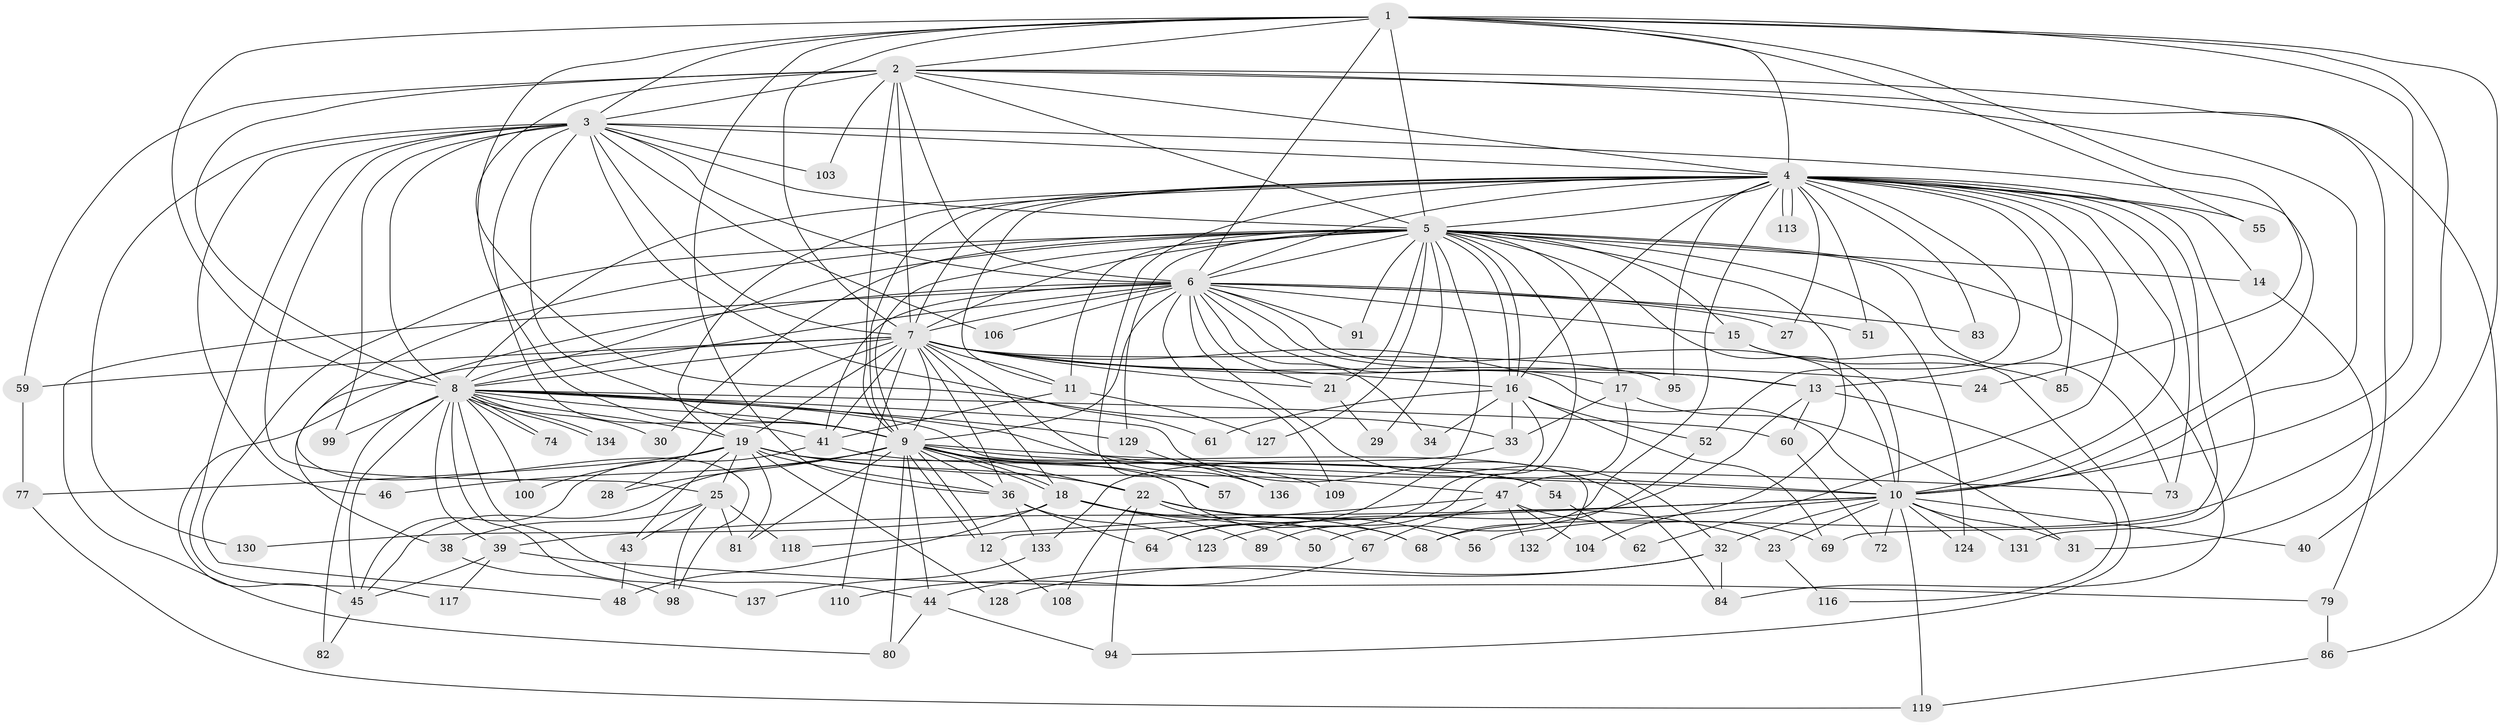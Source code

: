 // Generated by graph-tools (version 1.1) at 2025/51/02/27/25 19:51:44]
// undirected, 100 vertices, 255 edges
graph export_dot {
graph [start="1"]
  node [color=gray90,style=filled];
  1 [super="+78"];
  2 [super="+63"];
  3 [super="+97"];
  4 [super="+111"];
  5 [super="+37"];
  6 [super="+66"];
  7 [super="+70"];
  8 [super="+65"];
  9 [super="+105"];
  10 [super="+102"];
  11 [super="+58"];
  12;
  13 [super="+53"];
  14;
  15;
  16 [super="+20"];
  17;
  18 [super="+49"];
  19 [super="+35"];
  21 [super="+135"];
  22 [super="+126"];
  23;
  24;
  25 [super="+26"];
  27;
  28;
  29;
  30;
  31 [super="+96"];
  32 [super="+107"];
  33 [super="+87"];
  34;
  36 [super="+42"];
  38;
  39 [super="+88"];
  40;
  41 [super="+115"];
  43 [super="+120"];
  44 [super="+90"];
  45 [super="+101"];
  46;
  47 [super="+92"];
  48;
  50;
  51;
  52 [super="+71"];
  54;
  55;
  56;
  57;
  59;
  60;
  61;
  62;
  64 [super="+75"];
  67;
  68 [super="+112"];
  69;
  72;
  73 [super="+76"];
  74;
  77;
  79;
  80;
  81 [super="+114"];
  82;
  83;
  84 [super="+93"];
  85;
  86 [super="+121"];
  89;
  91;
  94;
  95;
  98 [super="+122"];
  99 [super="+125"];
  100;
  103;
  104;
  106;
  108;
  109;
  110;
  113;
  116;
  117;
  118;
  119;
  123;
  124;
  127;
  128;
  129;
  130;
  131;
  132;
  133;
  134;
  136;
  137;
  1 -- 2;
  1 -- 3;
  1 -- 4;
  1 -- 5;
  1 -- 6;
  1 -- 7;
  1 -- 8;
  1 -- 9;
  1 -- 10;
  1 -- 24;
  1 -- 40;
  1 -- 55;
  1 -- 68;
  1 -- 36;
  2 -- 3;
  2 -- 4;
  2 -- 5;
  2 -- 6;
  2 -- 7;
  2 -- 8;
  2 -- 9 [weight=2];
  2 -- 10;
  2 -- 33;
  2 -- 59;
  2 -- 79;
  2 -- 86;
  2 -- 103;
  3 -- 4;
  3 -- 5;
  3 -- 6;
  3 -- 7;
  3 -- 8;
  3 -- 9;
  3 -- 10;
  3 -- 25;
  3 -- 46;
  3 -- 61;
  3 -- 99 [weight=2];
  3 -- 103;
  3 -- 106;
  3 -- 117;
  3 -- 130;
  3 -- 41;
  4 -- 5;
  4 -- 6;
  4 -- 7;
  4 -- 8;
  4 -- 9;
  4 -- 10;
  4 -- 11;
  4 -- 13;
  4 -- 14;
  4 -- 19;
  4 -- 27;
  4 -- 50;
  4 -- 51;
  4 -- 52;
  4 -- 55;
  4 -- 57;
  4 -- 62;
  4 -- 69;
  4 -- 73;
  4 -- 83;
  4 -- 85;
  4 -- 95;
  4 -- 113;
  4 -- 113;
  4 -- 131;
  4 -- 16;
  5 -- 6 [weight=2];
  5 -- 7 [weight=2];
  5 -- 8;
  5 -- 9;
  5 -- 10;
  5 -- 11;
  5 -- 14;
  5 -- 15;
  5 -- 16;
  5 -- 16;
  5 -- 17;
  5 -- 21;
  5 -- 29;
  5 -- 30;
  5 -- 48;
  5 -- 64;
  5 -- 73;
  5 -- 89;
  5 -- 91;
  5 -- 104;
  5 -- 124;
  5 -- 127;
  5 -- 129;
  5 -- 98;
  5 -- 84;
  6 -- 7 [weight=2];
  6 -- 8;
  6 -- 9;
  6 -- 10;
  6 -- 15;
  6 -- 17;
  6 -- 21;
  6 -- 27;
  6 -- 32;
  6 -- 34;
  6 -- 38;
  6 -- 51;
  6 -- 83;
  6 -- 91;
  6 -- 106;
  6 -- 109;
  6 -- 13;
  6 -- 80;
  6 -- 41;
  7 -- 8;
  7 -- 9;
  7 -- 10;
  7 -- 13;
  7 -- 24;
  7 -- 28;
  7 -- 41;
  7 -- 45;
  7 -- 59;
  7 -- 95;
  7 -- 110;
  7 -- 136;
  7 -- 18;
  7 -- 11;
  7 -- 16;
  7 -- 19;
  7 -- 36;
  7 -- 21;
  8 -- 9;
  8 -- 10;
  8 -- 19;
  8 -- 30;
  8 -- 39;
  8 -- 44;
  8 -- 45 [weight=2];
  8 -- 60;
  8 -- 74;
  8 -- 74;
  8 -- 82;
  8 -- 99;
  8 -- 100;
  8 -- 129;
  8 -- 132;
  8 -- 134;
  8 -- 134;
  8 -- 137;
  8 -- 84;
  9 -- 10;
  9 -- 12;
  9 -- 12;
  9 -- 18;
  9 -- 18;
  9 -- 22;
  9 -- 28;
  9 -- 36;
  9 -- 44;
  9 -- 46;
  9 -- 54;
  9 -- 57;
  9 -- 80;
  9 -- 81;
  9 -- 109;
  9 -- 73;
  9 -- 45;
  10 -- 23;
  10 -- 31;
  10 -- 32;
  10 -- 39;
  10 -- 40;
  10 -- 56;
  10 -- 72;
  10 -- 119;
  10 -- 124;
  10 -- 131;
  10 -- 12;
  11 -- 41;
  11 -- 127;
  12 -- 108;
  13 -- 60;
  13 -- 116;
  13 -- 123;
  14 -- 31;
  15 -- 85;
  15 -- 94;
  16 -- 52;
  16 -- 69;
  16 -- 64;
  16 -- 34;
  16 -- 61;
  16 -- 33;
  17 -- 31;
  17 -- 33;
  17 -- 47;
  18 -- 48;
  18 -- 50;
  18 -- 89;
  18 -- 130;
  18 -- 68;
  19 -- 22;
  19 -- 25 [weight=2];
  19 -- 36;
  19 -- 43;
  19 -- 47;
  19 -- 100;
  19 -- 128;
  19 -- 81;
  19 -- 68;
  19 -- 77;
  21 -- 29;
  22 -- 23;
  22 -- 56;
  22 -- 67;
  22 -- 108;
  22 -- 94;
  23 -- 116;
  25 -- 38;
  25 -- 98;
  25 -- 81;
  25 -- 118;
  25 -- 43;
  32 -- 84;
  32 -- 128;
  32 -- 44;
  33 -- 133;
  36 -- 133;
  36 -- 64;
  36 -- 123;
  38 -- 98;
  39 -- 79;
  39 -- 117;
  39 -- 45;
  41 -- 54;
  41 -- 45;
  43 -- 48;
  44 -- 94;
  44 -- 80;
  45 -- 82;
  47 -- 67;
  47 -- 104;
  47 -- 132;
  47 -- 69;
  47 -- 118;
  52 -- 68;
  54 -- 62;
  59 -- 77;
  60 -- 72;
  67 -- 110;
  77 -- 119;
  79 -- 86;
  86 -- 119;
  129 -- 136;
  133 -- 137;
}
